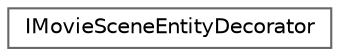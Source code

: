 digraph "Graphical Class Hierarchy"
{
 // INTERACTIVE_SVG=YES
 // LATEX_PDF_SIZE
  bgcolor="transparent";
  edge [fontname=Helvetica,fontsize=10,labelfontname=Helvetica,labelfontsize=10];
  node [fontname=Helvetica,fontsize=10,shape=box,height=0.2,width=0.4];
  rankdir="LR";
  Node0 [id="Node000000",label="IMovieSceneEntityDecorator",height=0.2,width=0.4,color="grey40", fillcolor="white", style="filled",URL="$d4/d23/classIMovieSceneEntityDecorator.html",tooltip="Optional interface that can be added to any UMovieSceneSection decoration in order to decorate the EC..."];
}
